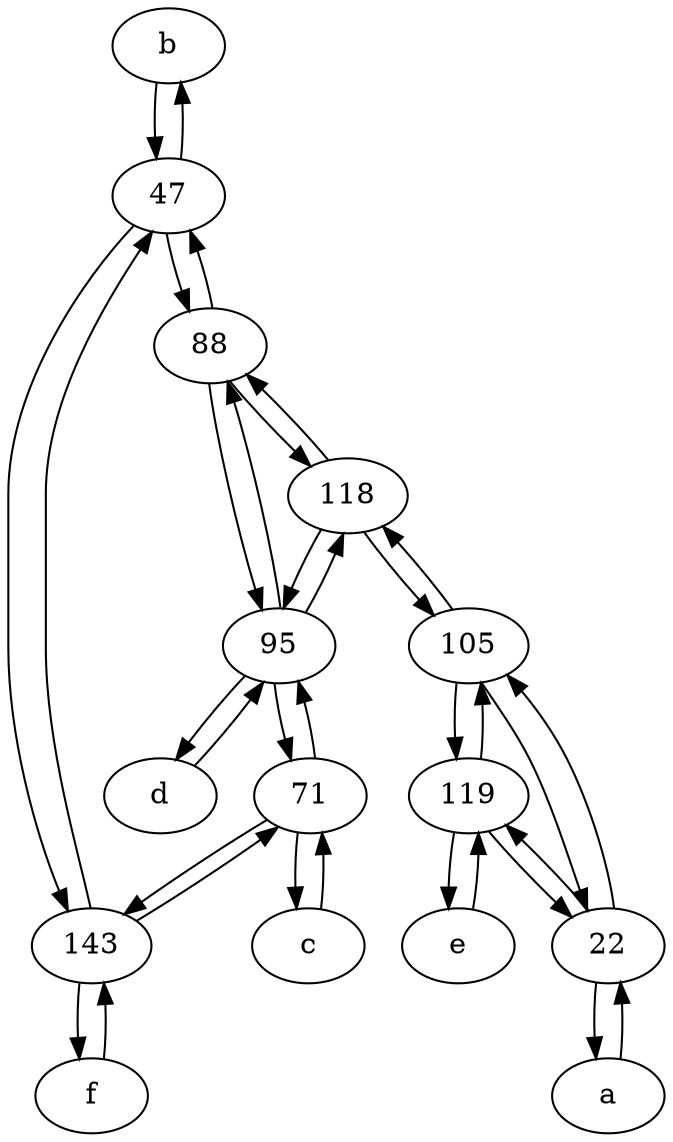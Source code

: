 digraph  {
	b [pos="50,20!"];
	47;
	95;
	a [pos="40,10!"];
	105;
	119;
	c [pos="20,10!"];
	d [pos="20,30!"];
	71;
	143;
	e [pos="30,50!"];
	88;
	f [pos="15,45!"];
	22;
	118;
	95 -> d;
	71 -> 143;
	d -> 95;
	f -> 143;
	88 -> 47;
	95 -> 71;
	47 -> 143;
	119 -> 22;
	c -> 71;
	22 -> a;
	119 -> e;
	e -> 119;
	95 -> 118;
	119 -> 105;
	71 -> c;
	143 -> 71;
	105 -> 22;
	143 -> 47;
	22 -> 119;
	95 -> 88;
	71 -> 95;
	105 -> 119;
	143 -> f;
	22 -> 105;
	47 -> b;
	47 -> 88;
	88 -> 95;
	105 -> 118;
	a -> 22;
	b -> 47;
	118 -> 88;
	118 -> 95;
	118 -> 105;
	88 -> 118;

	}